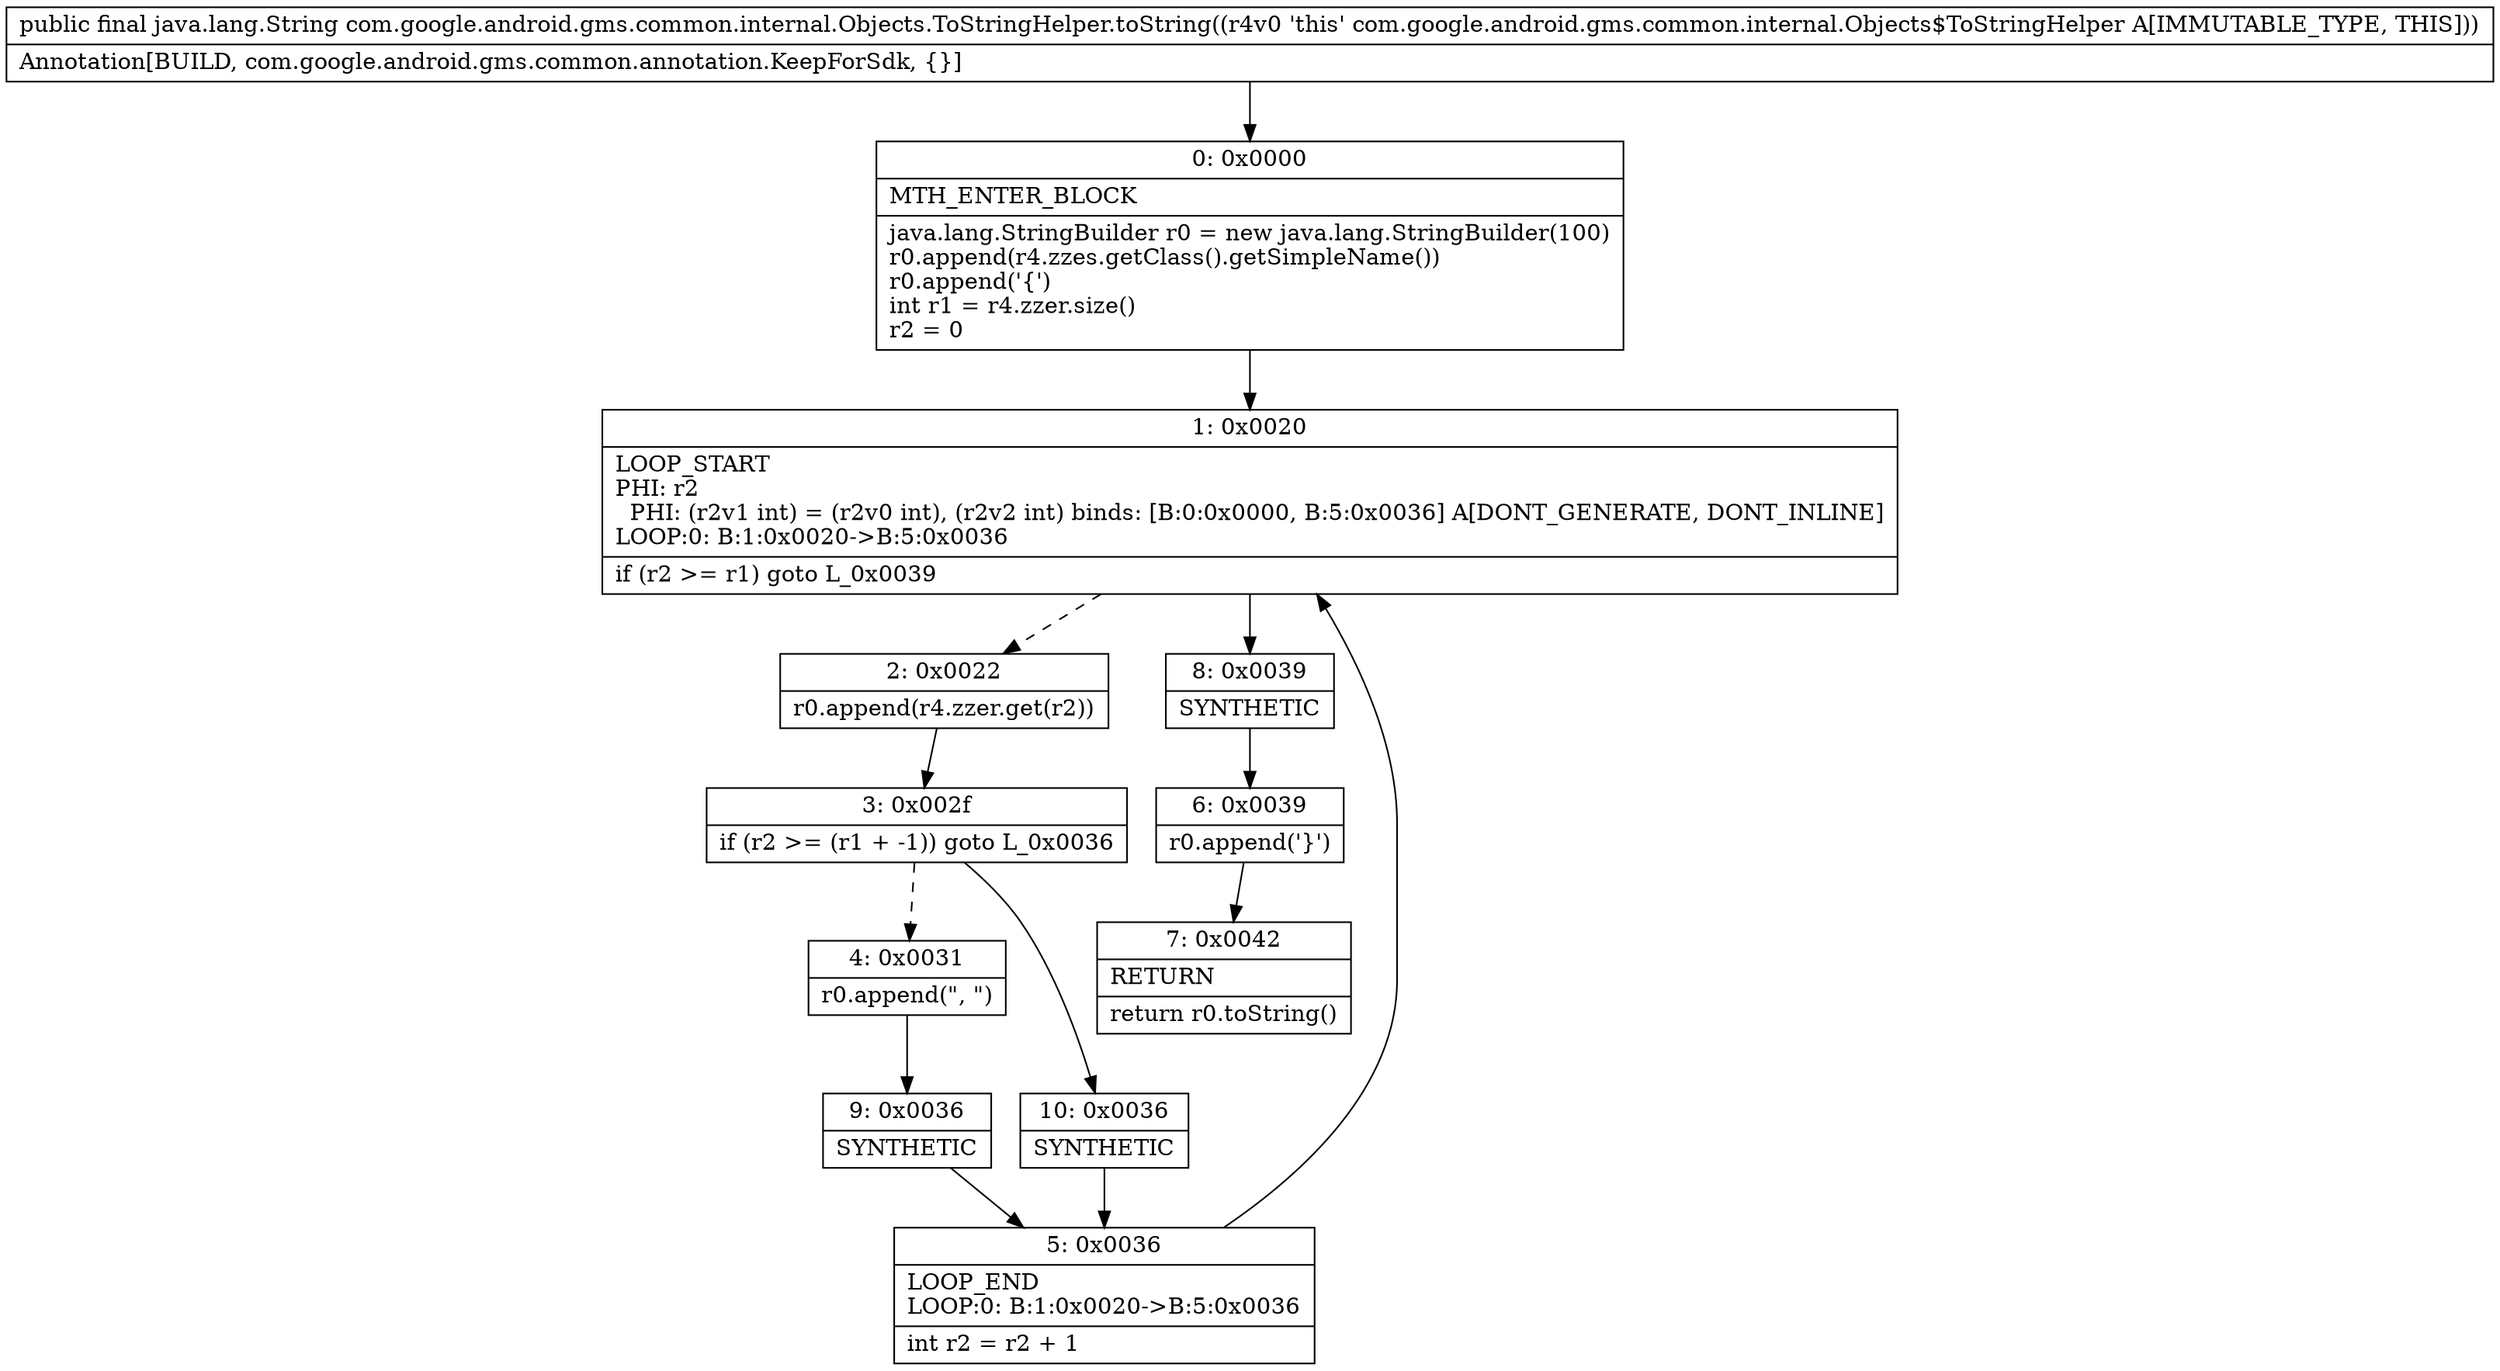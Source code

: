 digraph "CFG forcom.google.android.gms.common.internal.Objects.ToStringHelper.toString()Ljava\/lang\/String;" {
Node_0 [shape=record,label="{0\:\ 0x0000|MTH_ENTER_BLOCK\l|java.lang.StringBuilder r0 = new java.lang.StringBuilder(100)\lr0.append(r4.zzes.getClass().getSimpleName())\lr0.append('\{')\lint r1 = r4.zzer.size()\lr2 = 0\l}"];
Node_1 [shape=record,label="{1\:\ 0x0020|LOOP_START\lPHI: r2 \l  PHI: (r2v1 int) = (r2v0 int), (r2v2 int) binds: [B:0:0x0000, B:5:0x0036] A[DONT_GENERATE, DONT_INLINE]\lLOOP:0: B:1:0x0020\-\>B:5:0x0036\l|if (r2 \>= r1) goto L_0x0039\l}"];
Node_2 [shape=record,label="{2\:\ 0x0022|r0.append(r4.zzer.get(r2))\l}"];
Node_3 [shape=record,label="{3\:\ 0x002f|if (r2 \>= (r1 + \-1)) goto L_0x0036\l}"];
Node_4 [shape=record,label="{4\:\ 0x0031|r0.append(\", \")\l}"];
Node_5 [shape=record,label="{5\:\ 0x0036|LOOP_END\lLOOP:0: B:1:0x0020\-\>B:5:0x0036\l|int r2 = r2 + 1\l}"];
Node_6 [shape=record,label="{6\:\ 0x0039|r0.append('\}')\l}"];
Node_7 [shape=record,label="{7\:\ 0x0042|RETURN\l|return r0.toString()\l}"];
Node_8 [shape=record,label="{8\:\ 0x0039|SYNTHETIC\l}"];
Node_9 [shape=record,label="{9\:\ 0x0036|SYNTHETIC\l}"];
Node_10 [shape=record,label="{10\:\ 0x0036|SYNTHETIC\l}"];
MethodNode[shape=record,label="{public final java.lang.String com.google.android.gms.common.internal.Objects.ToStringHelper.toString((r4v0 'this' com.google.android.gms.common.internal.Objects$ToStringHelper A[IMMUTABLE_TYPE, THIS]))  | Annotation[BUILD, com.google.android.gms.common.annotation.KeepForSdk, \{\}]\l}"];
MethodNode -> Node_0;
Node_0 -> Node_1;
Node_1 -> Node_2[style=dashed];
Node_1 -> Node_8;
Node_2 -> Node_3;
Node_3 -> Node_4[style=dashed];
Node_3 -> Node_10;
Node_4 -> Node_9;
Node_5 -> Node_1;
Node_6 -> Node_7;
Node_8 -> Node_6;
Node_9 -> Node_5;
Node_10 -> Node_5;
}

